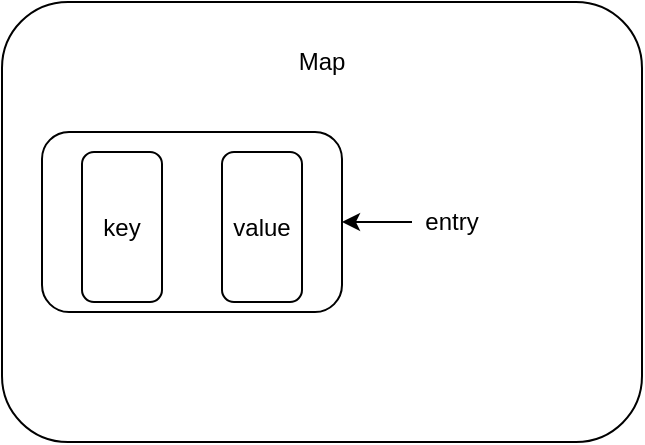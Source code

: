 <mxfile version="14.5.1" type="device"><diagram id="0DYdtj_KHRcsTyLTSXUu" name="第 1 页"><mxGraphModel dx="1086" dy="806" grid="1" gridSize="10" guides="1" tooltips="1" connect="1" arrows="1" fold="1" page="1" pageScale="1" pageWidth="850" pageHeight="1100" math="0" shadow="0"><root><mxCell id="0"/><mxCell id="1" parent="0"/><mxCell id="JEvBY0fH4jUNzXOGUQL6-1" value="" style="rounded=1;whiteSpace=wrap;html=1;" vertex="1" parent="1"><mxGeometry x="180" y="280" width="320" height="220" as="geometry"/></mxCell><mxCell id="JEvBY0fH4jUNzXOGUQL6-2" value="Map" style="text;html=1;strokeColor=none;fillColor=none;align=center;verticalAlign=middle;whiteSpace=wrap;rounded=0;" vertex="1" parent="1"><mxGeometry x="320" y="300" width="40" height="20" as="geometry"/></mxCell><mxCell id="JEvBY0fH4jUNzXOGUQL6-3" value="" style="rounded=1;whiteSpace=wrap;html=1;" vertex="1" parent="1"><mxGeometry x="200" y="345" width="150" height="90" as="geometry"/></mxCell><mxCell id="JEvBY0fH4jUNzXOGUQL6-5" value="key" style="rounded=1;whiteSpace=wrap;html=1;direction=south;" vertex="1" parent="1"><mxGeometry x="220" y="355" width="40" height="75" as="geometry"/></mxCell><mxCell id="JEvBY0fH4jUNzXOGUQL6-6" value="value" style="rounded=1;whiteSpace=wrap;html=1;direction=south;" vertex="1" parent="1"><mxGeometry x="290" y="355" width="40" height="75" as="geometry"/></mxCell><mxCell id="JEvBY0fH4jUNzXOGUQL6-12" value="" style="edgeStyle=orthogonalEdgeStyle;rounded=0;orthogonalLoop=1;jettySize=auto;html=1;entryX=1;entryY=0.5;entryDx=0;entryDy=0;" edge="1" parent="1" source="JEvBY0fH4jUNzXOGUQL6-7" target="JEvBY0fH4jUNzXOGUQL6-3"><mxGeometry relative="1" as="geometry"><mxPoint x="360" y="393" as="targetPoint"/></mxGeometry></mxCell><mxCell id="JEvBY0fH4jUNzXOGUQL6-7" value="entry" style="text;html=1;strokeColor=none;fillColor=none;align=center;verticalAlign=middle;whiteSpace=wrap;rounded=0;" vertex="1" parent="1"><mxGeometry x="385" y="380" width="40" height="20" as="geometry"/></mxCell></root></mxGraphModel></diagram></mxfile>